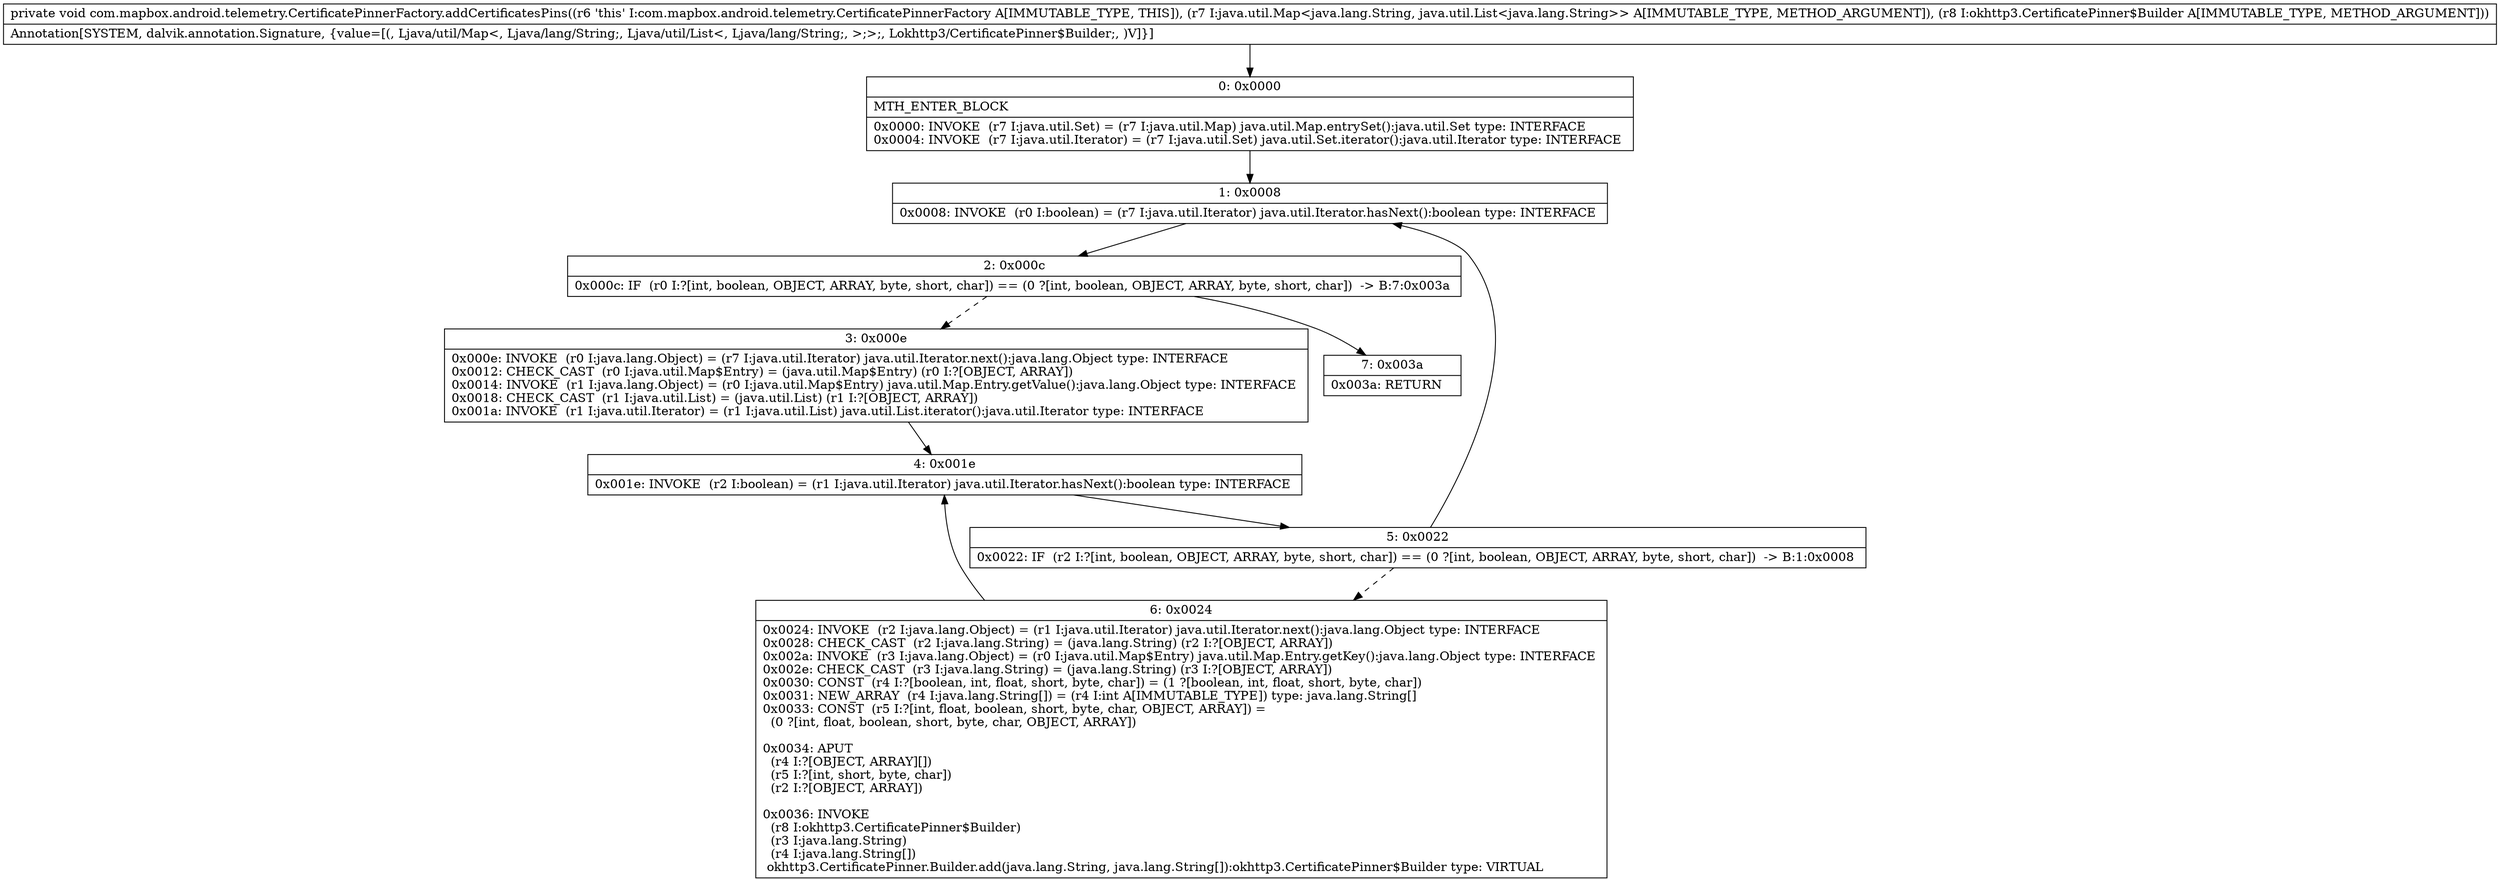 digraph "CFG forcom.mapbox.android.telemetry.CertificatePinnerFactory.addCertificatesPins(Ljava\/util\/Map;Lokhttp3\/CertificatePinner$Builder;)V" {
Node_0 [shape=record,label="{0\:\ 0x0000|MTH_ENTER_BLOCK\l|0x0000: INVOKE  (r7 I:java.util.Set) = (r7 I:java.util.Map) java.util.Map.entrySet():java.util.Set type: INTERFACE \l0x0004: INVOKE  (r7 I:java.util.Iterator) = (r7 I:java.util.Set) java.util.Set.iterator():java.util.Iterator type: INTERFACE \l}"];
Node_1 [shape=record,label="{1\:\ 0x0008|0x0008: INVOKE  (r0 I:boolean) = (r7 I:java.util.Iterator) java.util.Iterator.hasNext():boolean type: INTERFACE \l}"];
Node_2 [shape=record,label="{2\:\ 0x000c|0x000c: IF  (r0 I:?[int, boolean, OBJECT, ARRAY, byte, short, char]) == (0 ?[int, boolean, OBJECT, ARRAY, byte, short, char])  \-\> B:7:0x003a \l}"];
Node_3 [shape=record,label="{3\:\ 0x000e|0x000e: INVOKE  (r0 I:java.lang.Object) = (r7 I:java.util.Iterator) java.util.Iterator.next():java.lang.Object type: INTERFACE \l0x0012: CHECK_CAST  (r0 I:java.util.Map$Entry) = (java.util.Map$Entry) (r0 I:?[OBJECT, ARRAY]) \l0x0014: INVOKE  (r1 I:java.lang.Object) = (r0 I:java.util.Map$Entry) java.util.Map.Entry.getValue():java.lang.Object type: INTERFACE \l0x0018: CHECK_CAST  (r1 I:java.util.List) = (java.util.List) (r1 I:?[OBJECT, ARRAY]) \l0x001a: INVOKE  (r1 I:java.util.Iterator) = (r1 I:java.util.List) java.util.List.iterator():java.util.Iterator type: INTERFACE \l}"];
Node_4 [shape=record,label="{4\:\ 0x001e|0x001e: INVOKE  (r2 I:boolean) = (r1 I:java.util.Iterator) java.util.Iterator.hasNext():boolean type: INTERFACE \l}"];
Node_5 [shape=record,label="{5\:\ 0x0022|0x0022: IF  (r2 I:?[int, boolean, OBJECT, ARRAY, byte, short, char]) == (0 ?[int, boolean, OBJECT, ARRAY, byte, short, char])  \-\> B:1:0x0008 \l}"];
Node_6 [shape=record,label="{6\:\ 0x0024|0x0024: INVOKE  (r2 I:java.lang.Object) = (r1 I:java.util.Iterator) java.util.Iterator.next():java.lang.Object type: INTERFACE \l0x0028: CHECK_CAST  (r2 I:java.lang.String) = (java.lang.String) (r2 I:?[OBJECT, ARRAY]) \l0x002a: INVOKE  (r3 I:java.lang.Object) = (r0 I:java.util.Map$Entry) java.util.Map.Entry.getKey():java.lang.Object type: INTERFACE \l0x002e: CHECK_CAST  (r3 I:java.lang.String) = (java.lang.String) (r3 I:?[OBJECT, ARRAY]) \l0x0030: CONST  (r4 I:?[boolean, int, float, short, byte, char]) = (1 ?[boolean, int, float, short, byte, char]) \l0x0031: NEW_ARRAY  (r4 I:java.lang.String[]) = (r4 I:int A[IMMUTABLE_TYPE]) type: java.lang.String[] \l0x0033: CONST  (r5 I:?[int, float, boolean, short, byte, char, OBJECT, ARRAY]) = \l  (0 ?[int, float, boolean, short, byte, char, OBJECT, ARRAY])\l \l0x0034: APUT  \l  (r4 I:?[OBJECT, ARRAY][])\l  (r5 I:?[int, short, byte, char])\l  (r2 I:?[OBJECT, ARRAY])\l \l0x0036: INVOKE  \l  (r8 I:okhttp3.CertificatePinner$Builder)\l  (r3 I:java.lang.String)\l  (r4 I:java.lang.String[])\l okhttp3.CertificatePinner.Builder.add(java.lang.String, java.lang.String[]):okhttp3.CertificatePinner$Builder type: VIRTUAL \l}"];
Node_7 [shape=record,label="{7\:\ 0x003a|0x003a: RETURN   \l}"];
MethodNode[shape=record,label="{private void com.mapbox.android.telemetry.CertificatePinnerFactory.addCertificatesPins((r6 'this' I:com.mapbox.android.telemetry.CertificatePinnerFactory A[IMMUTABLE_TYPE, THIS]), (r7 I:java.util.Map\<java.lang.String, java.util.List\<java.lang.String\>\> A[IMMUTABLE_TYPE, METHOD_ARGUMENT]), (r8 I:okhttp3.CertificatePinner$Builder A[IMMUTABLE_TYPE, METHOD_ARGUMENT]))  | Annotation[SYSTEM, dalvik.annotation.Signature, \{value=[(, Ljava\/util\/Map\<, Ljava\/lang\/String;, Ljava\/util\/List\<, Ljava\/lang\/String;, \>;\>;, Lokhttp3\/CertificatePinner$Builder;, )V]\}]\l}"];
MethodNode -> Node_0;
Node_0 -> Node_1;
Node_1 -> Node_2;
Node_2 -> Node_3[style=dashed];
Node_2 -> Node_7;
Node_3 -> Node_4;
Node_4 -> Node_5;
Node_5 -> Node_1;
Node_5 -> Node_6[style=dashed];
Node_6 -> Node_4;
}

